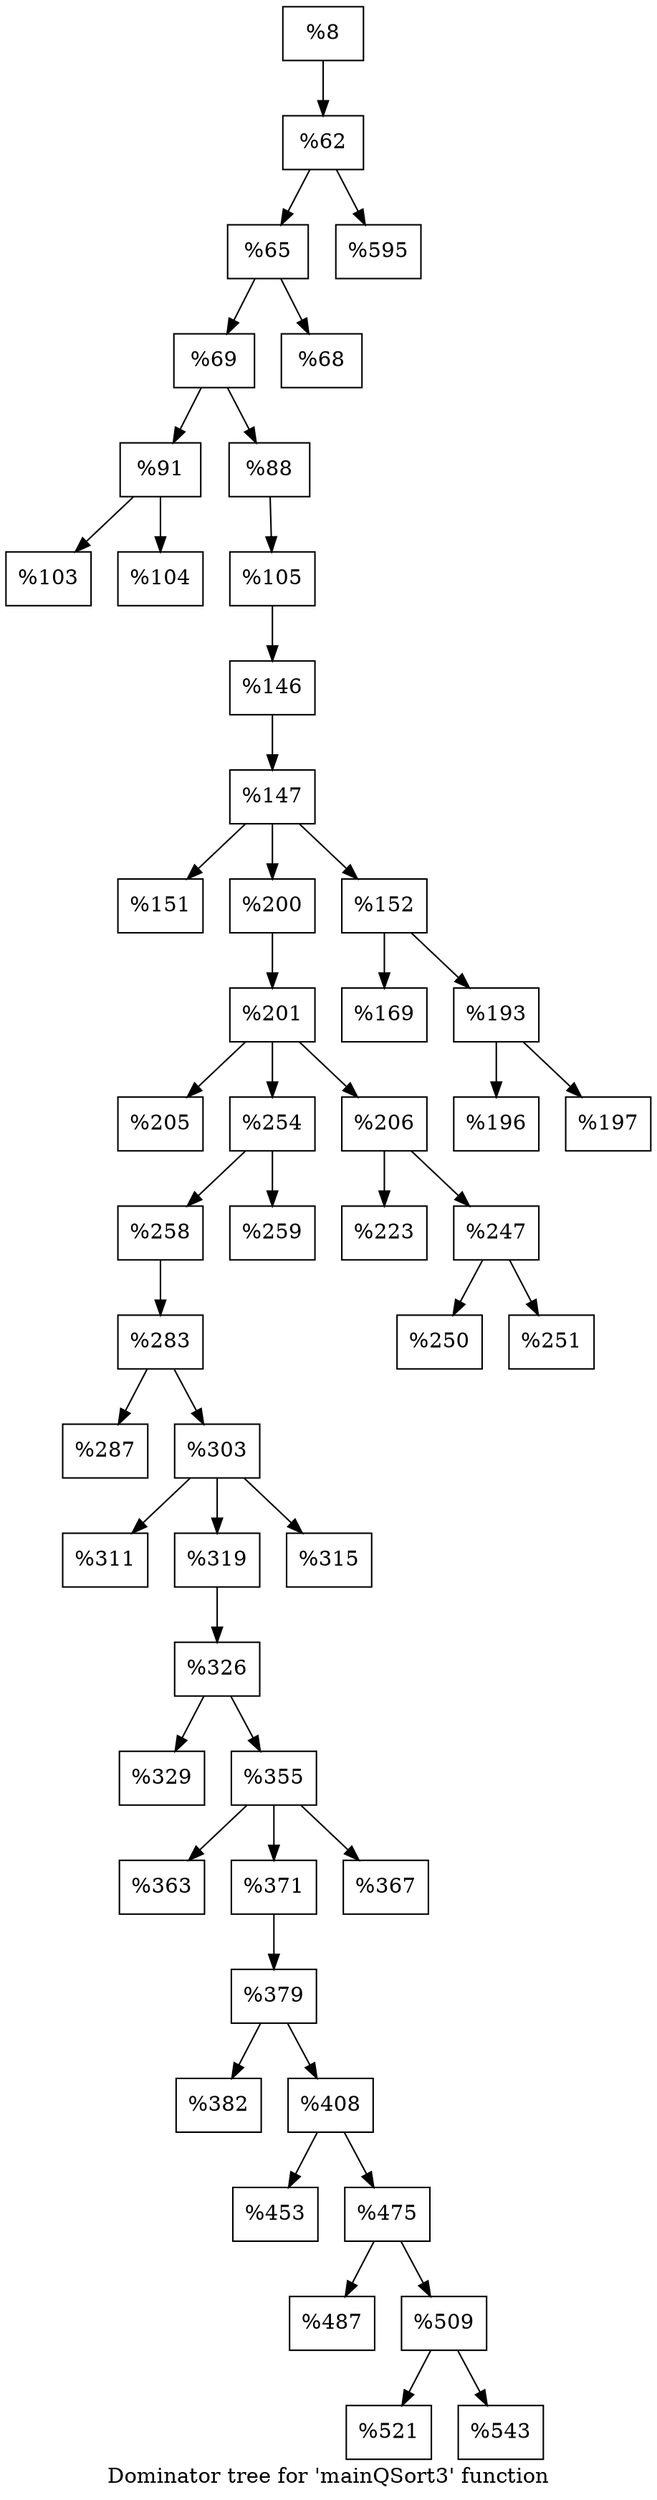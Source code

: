 digraph "Dominator tree for 'mainQSort3' function" {
	label="Dominator tree for 'mainQSort3' function";

	Node0x2188b40 [shape=record,label="{%8}"];
	Node0x2188b40 -> Node0x2117fc0;
	Node0x2117fc0 [shape=record,label="{%62}"];
	Node0x2117fc0 -> Node0x21fe900;
	Node0x2117fc0 -> Node0x207ba50;
	Node0x21fe900 [shape=record,label="{%65}"];
	Node0x21fe900 -> Node0x2169b20;
	Node0x21fe900 -> Node0x220c350;
	Node0x2169b20 [shape=record,label="{%69}"];
	Node0x2169b20 -> Node0x2183ef0;
	Node0x2169b20 -> Node0x1f05880;
	Node0x2183ef0 [shape=record,label="{%91}"];
	Node0x2183ef0 -> Node0x1fc00c0;
	Node0x2183ef0 -> Node0x21745d0;
	Node0x1fc00c0 [shape=record,label="{%103}"];
	Node0x21745d0 [shape=record,label="{%104}"];
	Node0x1f05880 [shape=record,label="{%88}"];
	Node0x1f05880 -> Node0x1fee800;
	Node0x1fee800 [shape=record,label="{%105}"];
	Node0x1fee800 -> Node0x1f2e750;
	Node0x1f2e750 [shape=record,label="{%146}"];
	Node0x1f2e750 -> Node0x1fb4c40;
	Node0x1fb4c40 [shape=record,label="{%147}"];
	Node0x1fb4c40 -> Node0x2182070;
	Node0x1fb4c40 -> Node0x20c0ac0;
	Node0x1fb4c40 -> Node0x218f620;
	Node0x2182070 [shape=record,label="{%151}"];
	Node0x20c0ac0 [shape=record,label="{%200}"];
	Node0x20c0ac0 -> Node0x215e180;
	Node0x215e180 [shape=record,label="{%201}"];
	Node0x215e180 -> Node0x1f13600;
	Node0x215e180 -> Node0x220fa60;
	Node0x215e180 -> Node0x22261a0;
	Node0x1f13600 [shape=record,label="{%205}"];
	Node0x220fa60 [shape=record,label="{%254}"];
	Node0x220fa60 -> Node0x2137920;
	Node0x220fa60 -> Node0x218e040;
	Node0x2137920 [shape=record,label="{%258}"];
	Node0x2137920 -> Node0x214d640;
	Node0x214d640 [shape=record,label="{%283}"];
	Node0x214d640 -> Node0x1edcf60;
	Node0x214d640 -> Node0x21fe370;
	Node0x1edcf60 [shape=record,label="{%287}"];
	Node0x21fe370 [shape=record,label="{%303}"];
	Node0x21fe370 -> Node0x218af30;
	Node0x21fe370 -> Node0x21fd360;
	Node0x21fe370 -> Node0x216ffb0;
	Node0x218af30 [shape=record,label="{%311}"];
	Node0x21fd360 [shape=record,label="{%319}"];
	Node0x21fd360 -> Node0x1ee6d20;
	Node0x1ee6d20 [shape=record,label="{%326}"];
	Node0x1ee6d20 -> Node0x2227db0;
	Node0x1ee6d20 -> Node0x217a900;
	Node0x2227db0 [shape=record,label="{%329}"];
	Node0x217a900 [shape=record,label="{%355}"];
	Node0x217a900 -> Node0x22061b0;
	Node0x217a900 -> Node0x219b740;
	Node0x217a900 -> Node0x21cc9f0;
	Node0x22061b0 [shape=record,label="{%363}"];
	Node0x219b740 [shape=record,label="{%371}"];
	Node0x219b740 -> Node0x2190f70;
	Node0x2190f70 [shape=record,label="{%379}"];
	Node0x2190f70 -> Node0x213b120;
	Node0x2190f70 -> Node0x1ed08a0;
	Node0x213b120 [shape=record,label="{%382}"];
	Node0x1ed08a0 [shape=record,label="{%408}"];
	Node0x1ed08a0 -> Node0x2169130;
	Node0x1ed08a0 -> Node0x1f104b0;
	Node0x2169130 [shape=record,label="{%453}"];
	Node0x1f104b0 [shape=record,label="{%475}"];
	Node0x1f104b0 -> Node0x2190250;
	Node0x1f104b0 -> Node0x2229880;
	Node0x2190250 [shape=record,label="{%487}"];
	Node0x2229880 [shape=record,label="{%509}"];
	Node0x2229880 -> Node0x1fb7470;
	Node0x2229880 -> Node0x1eb0470;
	Node0x1fb7470 [shape=record,label="{%521}"];
	Node0x1eb0470 [shape=record,label="{%543}"];
	Node0x21cc9f0 [shape=record,label="{%367}"];
	Node0x216ffb0 [shape=record,label="{%315}"];
	Node0x218e040 [shape=record,label="{%259}"];
	Node0x22261a0 [shape=record,label="{%206}"];
	Node0x22261a0 -> Node0x1f8b8f0;
	Node0x22261a0 -> Node0x215eb00;
	Node0x1f8b8f0 [shape=record,label="{%223}"];
	Node0x215eb00 [shape=record,label="{%247}"];
	Node0x215eb00 -> Node0x2195fd0;
	Node0x215eb00 -> Node0x1edca80;
	Node0x2195fd0 [shape=record,label="{%250}"];
	Node0x1edca80 [shape=record,label="{%251}"];
	Node0x218f620 [shape=record,label="{%152}"];
	Node0x218f620 -> Node0x1fcd140;
	Node0x218f620 -> Node0x2209ee0;
	Node0x1fcd140 [shape=record,label="{%169}"];
	Node0x2209ee0 [shape=record,label="{%193}"];
	Node0x2209ee0 -> Node0x2197b10;
	Node0x2209ee0 -> Node0x21887c0;
	Node0x2197b10 [shape=record,label="{%196}"];
	Node0x21887c0 [shape=record,label="{%197}"];
	Node0x220c350 [shape=record,label="{%68}"];
	Node0x207ba50 [shape=record,label="{%595}"];
}
